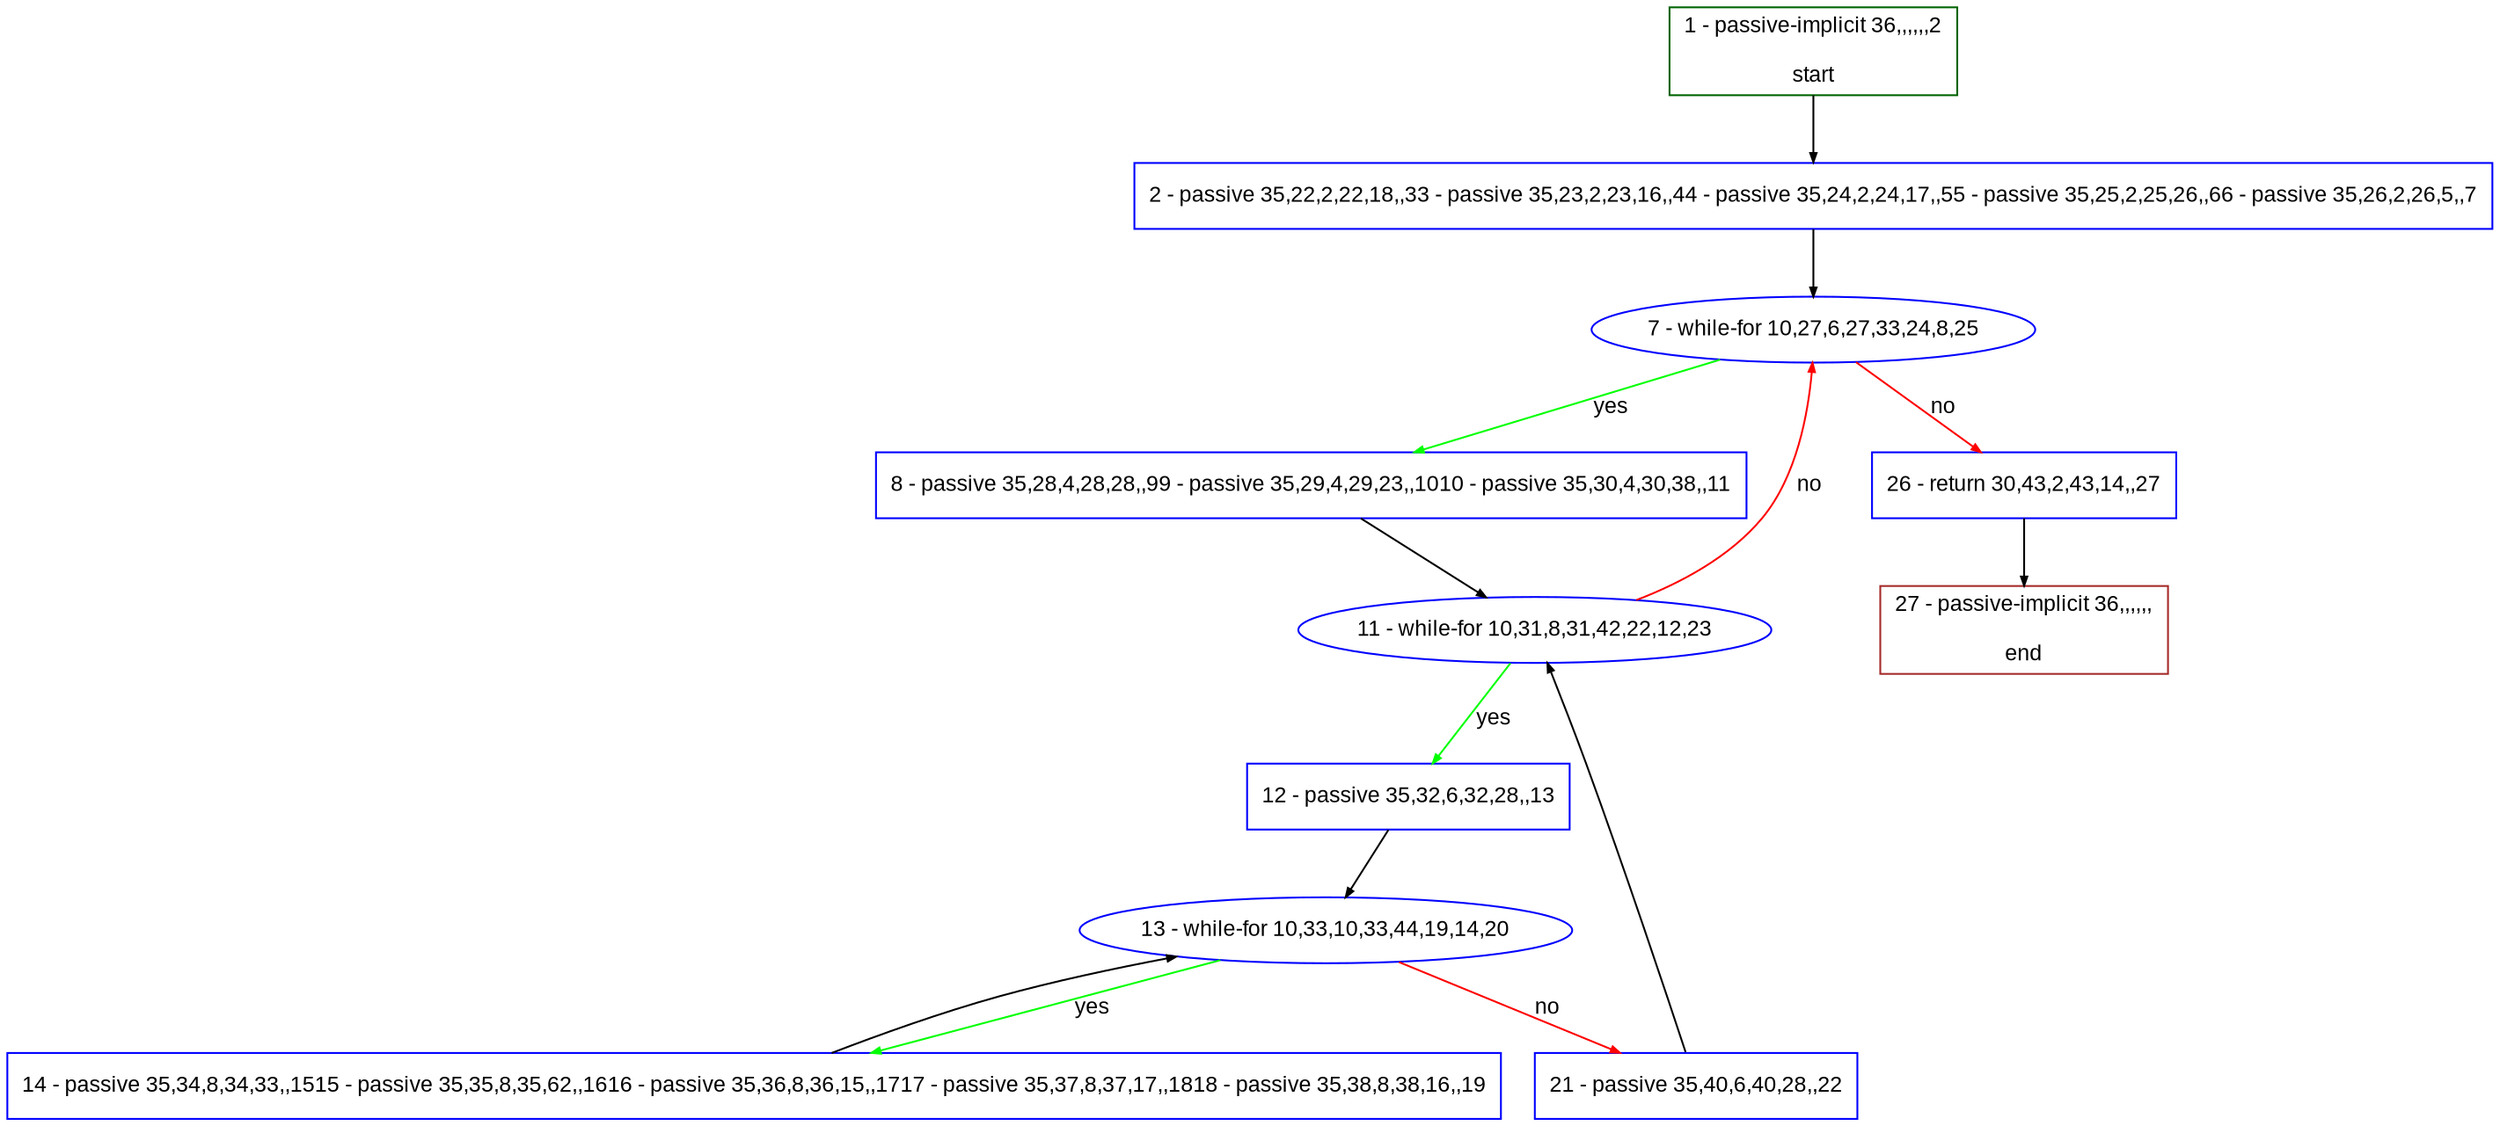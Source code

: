 digraph "" {
  graph [pack="true", label="", fontsize="12", packmode="clust", fontname="Arial", fillcolor="#FFFFCC", bgcolor="white", style="rounded,filled", compound="true"];
  node [node_initialized="no", label="", color="grey", fontsize="12", fillcolor="white", fontname="Arial", style="filled", shape="rectangle", compound="true", fixedsize="false"];
  edge [fontcolor="black", arrowhead="normal", arrowtail="none", arrowsize="0.5", ltail="", label="", color="black", fontsize="12", lhead="", fontname="Arial", dir="forward", compound="true"];
  __N1 [label="2 - passive 35,22,2,22,18,,33 - passive 35,23,2,23,16,,44 - passive 35,24,2,24,17,,55 - passive 35,25,2,25,26,,66 - passive 35,26,2,26,5,,7", color="#0000ff", fillcolor="#ffffff", style="filled", shape="box"];
  __N2 [label="1 - passive-implicit 36,,,,,,2\n\nstart", color="#006400", fillcolor="#ffffff", style="filled", shape="box"];
  __N3 [label="7 - while-for 10,27,6,27,33,24,8,25", color="#0000ff", fillcolor="#ffffff", style="filled", shape="oval"];
  __N4 [label="8 - passive 35,28,4,28,28,,99 - passive 35,29,4,29,23,,1010 - passive 35,30,4,30,38,,11", color="#0000ff", fillcolor="#ffffff", style="filled", shape="box"];
  __N5 [label="26 - return 30,43,2,43,14,,27", color="#0000ff", fillcolor="#ffffff", style="filled", shape="box"];
  __N6 [label="11 - while-for 10,31,8,31,42,22,12,23", color="#0000ff", fillcolor="#ffffff", style="filled", shape="oval"];
  __N7 [label="12 - passive 35,32,6,32,28,,13", color="#0000ff", fillcolor="#ffffff", style="filled", shape="box"];
  __N8 [label="13 - while-for 10,33,10,33,44,19,14,20", color="#0000ff", fillcolor="#ffffff", style="filled", shape="oval"];
  __N9 [label="14 - passive 35,34,8,34,33,,1515 - passive 35,35,8,35,62,,1616 - passive 35,36,8,36,15,,1717 - passive 35,37,8,37,17,,1818 - passive 35,38,8,38,16,,19", color="#0000ff", fillcolor="#ffffff", style="filled", shape="box"];
  __N10 [label="21 - passive 35,40,6,40,28,,22", color="#0000ff", fillcolor="#ffffff", style="filled", shape="box"];
  __N11 [label="27 - passive-implicit 36,,,,,,\n\nend", color="#a52a2a", fillcolor="#ffffff", style="filled", shape="box"];
  __N2 -> __N1 [arrowhead="normal", arrowtail="none", color="#000000", label="", dir="forward"];
  __N1 -> __N3 [arrowhead="normal", arrowtail="none", color="#000000", label="", dir="forward"];
  __N3 -> __N4 [arrowhead="normal", arrowtail="none", color="#00ff00", label="yes", dir="forward"];
  __N3 -> __N5 [arrowhead="normal", arrowtail="none", color="#ff0000", label="no", dir="forward"];
  __N4 -> __N6 [arrowhead="normal", arrowtail="none", color="#000000", label="", dir="forward"];
  __N6 -> __N3 [arrowhead="normal", arrowtail="none", color="#ff0000", label="no", dir="forward"];
  __N6 -> __N7 [arrowhead="normal", arrowtail="none", color="#00ff00", label="yes", dir="forward"];
  __N7 -> __N8 [arrowhead="normal", arrowtail="none", color="#000000", label="", dir="forward"];
  __N8 -> __N9 [arrowhead="normal", arrowtail="none", color="#00ff00", label="yes", dir="forward"];
  __N9 -> __N8 [arrowhead="normal", arrowtail="none", color="#000000", label="", dir="forward"];
  __N8 -> __N10 [arrowhead="normal", arrowtail="none", color="#ff0000", label="no", dir="forward"];
  __N10 -> __N6 [arrowhead="normal", arrowtail="none", color="#000000", label="", dir="forward"];
  __N5 -> __N11 [arrowhead="normal", arrowtail="none", color="#000000", label="", dir="forward"];
}
